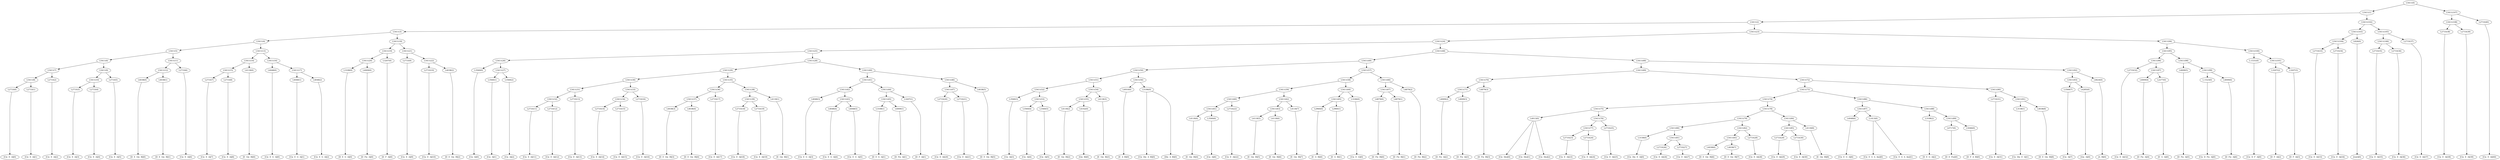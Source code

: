 digraph sample{
"L2733(0)"->"[Cis  E  A](0)"
"L2733(1)"->"[Cis  E  A](1)"
"L5411(8)"->"L2733(0)"
"L5411(8)"->"L2733(1)"
"L2733(2)"->"[Cis  E  A](2)"
"L5411(7)"->"L5411(8)"
"L5411(7)"->"L2733(2)"
"L2733(3)"->"[Cis  E  A](3)"
"L2733(4)"->"[Cis  E  A](4)"
"L5411(10)"->"L2733(3)"
"L5411(10)"->"L2733(4)"
"L2733(5)"->"[Cis  E  A](5)"
"L5411(9)"->"L5411(10)"
"L5411(9)"->"L2733(5)"
"L5411(6)"->"L5411(7)"
"L5411(6)"->"L5411(9)"
"L4038(0)"->"[D  E  Gis  B](0)"
"L4038(1)"->"[D  E  Gis  B](1)"
"L5411(12)"->"L4038(0)"
"L5411(12)"->"L4038(1)"
"L2733(6)"->"[Cis  E  A](6)"
"L5411(11)"->"L5411(12)"
"L5411(11)"->"L2733(6)"
"L5411(5)"->"L5411(6)"
"L5411(5)"->"L5411(11)"
"L2733(7)"->"[Cis  E  A](7)"
"L2733(8)"->"[Cis  E  A](8)"
"L5411(15)"->"L2733(7)"
"L5411(15)"->"L2733(8)"
"L4118(0)"->"[E  Gis  B](0)"
"L5411(14)"->"L5411(15)"
"L5411(14)"->"L4118(0)"
"L4048(0)"->"[Cis  E  G  A](0)"
"L4048(1)"->"[Cis  E  G  A](1)"
"L4048(2)"->"[Cis  E  G  A](2)"
"L5411(17)"->"L4048(1)"
"L5411(17)"->"L4048(2)"
"L5411(16)"->"L4048(0)"
"L5411(16)"->"L5411(17)"
"L5411(13)"->"L5411(14)"
"L5411(13)"->"L5411(16)"
"L5411(4)"->"L5411(5)"
"L5411(4)"->"L5411(13)"
"L3108(0)"->"[D  E  G  A](0)"
"L4009(0)"->"[D  Fis  A](0)"
"L5411(20)"->"L3108(0)"
"L5411(20)"->"L4009(0)"
"L3207(0)"->"[D  F  A](0)"
"L5411(19)"->"L5411(20)"
"L5411(19)"->"L3207(0)"
"L2733(9)"->"[Cis  E  A](9)"
"L2733(10)"->"[Cis  E  A](10)"
"L4038(2)"->"[D  E  Gis  B](2)"
"L5411(22)"->"L2733(10)"
"L5411(22)"->"L4038(2)"
"L5411(21)"->"L2733(9)"
"L5411(21)"->"L5411(22)"
"L5411(18)"->"L5411(19)"
"L5411(18)"->"L5411(21)"
"L5411(3)"->"L5411(4)"
"L5411(3)"->"L5411(18)"
"L3560(0)"->"[Cis  A](0)"
"L3560(1)"->"[Cis  A](1)"
"L3560(2)"->"[Cis  A](2)"
"L5411(27)"->"L3560(1)"
"L5411(27)"->"L3560(2)"
"L5411(26)"->"L3560(0)"
"L5411(26)"->"L5411(27)"
"L2733(11)"->"[Cis  E  A](11)"
"L2733(12)"->"[Cis  E  A](12)"
"L5411(32)"->"L2733(11)"
"L5411(32)"->"L2733(12)"
"L2733(13)"->"[Cis  E  A](13)"
"L5411(31)"->"L5411(32)"
"L5411(31)"->"L2733(13)"
"L2733(14)"->"[Cis  E  A](14)"
"L2733(15)"->"[Cis  E  A](15)"
"L5411(34)"->"L2733(14)"
"L5411(34)"->"L2733(15)"
"L2733(16)"->"[Cis  E  A](16)"
"L5411(33)"->"L5411(34)"
"L5411(33)"->"L2733(16)"
"L5411(30)"->"L5411(31)"
"L5411(30)"->"L5411(33)"
"L4038(3)"->"[D  E  Gis  B](3)"
"L4038(4)"->"[D  E  Gis  B](4)"
"L5411(37)"->"L4038(3)"
"L5411(37)"->"L4038(4)"
"L2733(17)"->"[Cis  E  A](17)"
"L5411(36)"->"L5411(37)"
"L5411(36)"->"L2733(17)"
"L2733(18)"->"[Cis  E  A](18)"
"L2733(19)"->"[Cis  E  A](19)"
"L5411(39)"->"L2733(18)"
"L5411(39)"->"L2733(19)"
"L4118(1)"->"[E  Gis  B](1)"
"L5411(38)"->"L5411(39)"
"L5411(38)"->"L4118(1)"
"L5411(35)"->"L5411(36)"
"L5411(35)"->"L5411(38)"
"L5411(29)"->"L5411(30)"
"L5411(29)"->"L5411(35)"
"L4048(3)"->"[Cis  E  G  A](3)"
"L4048(4)"->"[Cis  E  G  A](4)"
"L4048(5)"->"[Cis  E  G  A](5)"
"L5411(43)"->"L4048(4)"
"L5411(43)"->"L4048(5)"
"L5411(42)"->"L4048(3)"
"L5411(42)"->"L5411(43)"
"L3108(1)"->"[D  E  G  A](1)"
"L4009(1)"->"[D  Fis  A](1)"
"L5411(45)"->"L3108(1)"
"L5411(45)"->"L4009(1)"
"L3207(1)"->"[D  F  A](1)"
"L5411(44)"->"L5411(45)"
"L5411(44)"->"L3207(1)"
"L5411(41)"->"L5411(42)"
"L5411(41)"->"L5411(44)"
"L2733(20)"->"[Cis  E  A](20)"
"L2733(21)"->"[Cis  E  A](21)"
"L5411(47)"->"L2733(20)"
"L5411(47)"->"L2733(21)"
"L4038(5)"->"[D  E  Gis  B](5)"
"L5411(46)"->"L5411(47)"
"L5411(46)"->"L4038(5)"
"L5411(40)"->"L5411(41)"
"L5411(40)"->"L5411(46)"
"L5411(28)"->"L5411(29)"
"L5411(28)"->"L5411(40)"
"L5411(25)"->"L5411(26)"
"L5411(25)"->"L5411(28)"
"L3560(3)"->"[Cis  A](3)"
"L3560(4)"->"[Cis  A](4)"
"L3560(5)"->"[Cis  A](5)"
"L5411(53)"->"L3560(4)"
"L5411(53)"->"L3560(5)"
"L5411(52)"->"L3560(3)"
"L5411(52)"->"L5411(53)"
"L4118(2)"->"[E  Gis  B](2)"
"L4102(0)"->"[Gis  B](0)"
"L5411(55)"->"L4118(2)"
"L5411(55)"->"L4102(0)"
"L4118(3)"->"[E  Gis  B](3)"
"L5411(54)"->"L5411(55)"
"L5411(54)"->"L4118(3)"
"L5411(51)"->"L5411(52)"
"L5411(51)"->"L5411(54)"
"L4910(0)"->"[E  A  B](0)"
"L5196(0)"->"[Cis  Dis  A  B](0)"
"L5196(0)"->"[Dis  A  B](0)"
"L5411(56)"->"L4910(0)"
"L5411(56)"->"L5196(0)"
"L5411(50)"->"L5411(51)"
"L5411(50)"->"L5411(56)"
"L4118(4)"->"[E  Gis  B](4)"
"L3560(6)"->"[Cis  A](6)"
"L5411(61)"->"L4118(4)"
"L5411(61)"->"L3560(6)"
"L2733(22)"->"[Cis  E  A](22)"
"L5411(60)"->"L5411(61)"
"L5411(60)"->"L2733(22)"
"L4118(5)"->"[E  Gis  B](5)"
"L4118(6)"->"[E  Gis  B](6)"
"L5411(63)"->"L4118(5)"
"L5411(63)"->"L4118(6)"
"L4118(7)"->"[E  Gis  B](7)"
"L5411(62)"->"L5411(63)"
"L5411(62)"->"L4118(7)"
"L5411(59)"->"L5411(60)"
"L5411(59)"->"L5411(62)"
"L2960(0)"->"[E  G  B](0)"
"L2960(1)"->"[E  G  B](1)"
"L5411(65)"->"L2960(0)"
"L5411(65)"->"L2960(1)"
"L3106(0)"->"[Cis  E  G](0)"
"L5411(64)"->"L5411(65)"
"L5411(64)"->"L3106(0)"
"L5411(58)"->"L5411(59)"
"L5411(58)"->"L5411(64)"
"L4879(0)"->"[D  Fis  B](0)"
"L4879(1)"->"[D  Fis  B](1)"
"L5411(67)"->"L4879(0)"
"L5411(67)"->"L4879(1)"
"L4879(2)"->"[D  Fis  B](2)"
"L5411(66)"->"L5411(67)"
"L5411(66)"->"L4879(2)"
"L5411(57)"->"L5411(58)"
"L5411(57)"->"L5411(66)"
"L5411(49)"->"L5411(50)"
"L5411(49)"->"L5411(57)"
"L4009(2)"->"[D  Fis  A](2)"
"L4009(3)"->"[D  Fis  A](3)"
"L5411(71)"->"L4009(2)"
"L5411(71)"->"L4009(3)"
"L4879(3)"->"[D  Fis  B](3)"
"L5411(70)"->"L5411(71)"
"L5411(70)"->"L4879(3)"
"L4013(0)"->"[Cis  Dis](0)"
"L4013(0)"->"[Cis  Dis](1)"
"L4013(0)"->"[Cis  Dis](2)"
"L2733(23)"->"[Cis  E  A](23)"
"L2733(24)"->"[Cis  E  A](24)"
"L5411(77)"->"L2733(23)"
"L5411(77)"->"L2733(24)"
"L2733(25)"->"[Cis  E  A](25)"
"L5411(76)"->"L5411(77)"
"L5411(76)"->"L2733(25)"
"L5411(75)"->"L4013(0)"
"L5411(75)"->"L5411(76)"
"L3158(0)"->"[Cis  Dis  E  A](0)"
"L2733(26)"->"[Cis  E  A](26)"
"L2733(27)"->"[Cis  E  A](27)"
"L5411(81)"->"L2733(26)"
"L5411(81)"->"L2733(27)"
"L5411(80)"->"L3158(0)"
"L5411(80)"->"L5411(81)"
"L4038(6)"->"[D  E  Gis  B](6)"
"L4038(7)"->"[D  E  Gis  B](7)"
"L5411(83)"->"L4038(6)"
"L5411(83)"->"L4038(7)"
"L2733(28)"->"[Cis  E  A](28)"
"L5411(82)"->"L5411(83)"
"L5411(82)"->"L2733(28)"
"L5411(79)"->"L5411(80)"
"L5411(79)"->"L5411(82)"
"L2733(29)"->"[Cis  E  A](29)"
"L2733(30)"->"[Cis  E  A](30)"
"L5411(85)"->"L2733(29)"
"L5411(85)"->"L2733(30)"
"L4118(8)"->"[E  Gis  B](8)"
"L5411(84)"->"L5411(85)"
"L5411(84)"->"L4118(8)"
"L5411(78)"->"L5411(79)"
"L5411(78)"->"L5411(84)"
"L5411(74)"->"L5411(75)"
"L5411(74)"->"L5411(78)"
"L4048(6)"->"[Cis  E  G  A](6)"
"L1413(0)"->"[Cis  E  G  A  Ais](0)"
"L1413(0)"->"[Cis  E  G  A  Ais](1)"
"L5411(87)"->"L4048(6)"
"L5411(87)"->"L1413(0)"
"L3108(2)"->"[D  E  G  A](2)"
"L4717(0)"->"[D  E  Fis](0)"
"L5046(0)"->"[D  F  A  B](0)"
"L5411(89)"->"L4717(0)"
"L5411(89)"->"L5046(0)"
"L5411(88)"->"L3108(2)"
"L5411(88)"->"L5411(89)"
"L5411(86)"->"L5411(87)"
"L5411(86)"->"L5411(88)"
"L5411(73)"->"L5411(74)"
"L5411(73)"->"L5411(86)"
"L2733(31)"->"[Cis  E  A](31)"
"L3158(1)"->"[Cis  Dis  E  A](1)"
"L4038(8)"->"[D  E  Gis  B](8)"
"L5411(91)"->"L3158(1)"
"L5411(91)"->"L4038(8)"
"L5411(90)"->"L2733(31)"
"L5411(90)"->"L5411(91)"
"L5411(72)"->"L5411(73)"
"L5411(72)"->"L5411(90)"
"L5411(69)"->"L5411(70)"
"L5411(69)"->"L5411(72)"
"L3560(7)"->"[Cis  A](7)"
"L4285(0)"->"[Gis  A](0)"
"L5411(93)"->"L3560(7)"
"L5411(93)"->"L4285(0)"
"L4624(0)"->"[A  B](0)"
"L5411(92)"->"L5411(93)"
"L5411(92)"->"L4624(0)"
"L5411(68)"->"L5411(69)"
"L5411(68)"->"L5411(92)"
"L5411(48)"->"L5411(49)"
"L5411(48)"->"L5411(68)"
"L5411(24)"->"L5411(25)"
"L5411(24)"->"L5411(48)"
"L2733(32)"->"[Cis  E  A](32)"
"L4009(4)"->"[D  Fis  A](4)"
"L2277(0)"->"[E  G  A](0)"
"L5411(97)"->"L4009(4)"
"L5411(97)"->"L2277(0)"
"L5411(96)"->"L2733(32)"
"L5411(96)"->"L5411(97)"
"L4009(5)"->"[D  Fis  A](5)"
"L-1523(0)"->"[Cis  D  Fis  A](0)"
"L4009(6)"->"[D  Fis  A](6)"
"L5411(99)"->"L-1523(0)"
"L5411(99)"->"L4009(6)"
"L5411(98)"->"L4009(5)"
"L5411(98)"->"L5411(99)"
"L5411(95)"->"L5411(96)"
"L5411(95)"->"L5411(98)"
"L-1531(0)"->"[Cis  D  F  A](0)"
"L3207(2)"->"[D  F  A](2)"
"L3207(3)"->"[D  F  A](3)"
"L5411(101)"->"L3207(2)"
"L5411(101)"->"L3207(3)"
"L5411(100)"->"L-1531(0)"
"L5411(100)"->"L5411(101)"
"L5411(94)"->"L5411(95)"
"L5411(94)"->"L5411(100)"
"L5411(23)"->"L5411(24)"
"L5411(23)"->"L5411(94)"
"L5411(2)"->"L5411(3)"
"L5411(2)"->"L5411(23)"
"L2733(33)"->"[Cis  E  A](33)"
"L2733(34)"->"[Cis  E  A](34)"
"L5411(104)"->"L2733(33)"
"L5411(104)"->"L2733(34)"
"L826(0)"->"[rest](0)"
"L5411(103)"->"L5411(104)"
"L5411(103)"->"L826(0)"
"L2733(35)"->"[Cis  E  A](35)"
"L2733(36)"->"[Cis  E  A](36)"
"L5411(106)"->"L2733(35)"
"L5411(106)"->"L2733(36)"
"L2733(37)"->"[Cis  E  A](37)"
"L5411(105)"->"L5411(106)"
"L5411(105)"->"L2733(37)"
"L5411(102)"->"L5411(103)"
"L5411(102)"->"L5411(105)"
"L5411(1)"->"L5411(2)"
"L5411(1)"->"L5411(102)"
"L2733(38)"->"[Cis  E  A](38)"
"L2733(39)"->"[Cis  E  A](39)"
"L5411(108)"->"L2733(38)"
"L5411(108)"->"L2733(39)"
"L2733(40)"->"[Cis  E  A](40)"
"L5411(107)"->"L5411(108)"
"L5411(107)"->"L2733(40)"
"L5411(0)"->"L5411(1)"
"L5411(0)"->"L5411(107)"
{rank = min; "L5411(0)"}
{rank = same; "L5411(1)"; "L5411(107)";}
{rank = same; "L5411(2)"; "L5411(102)"; "L5411(108)"; "L2733(40)";}
{rank = same; "L5411(3)"; "L5411(23)"; "L5411(103)"; "L5411(105)"; "L2733(38)"; "L2733(39)";}
{rank = same; "L5411(4)"; "L5411(18)"; "L5411(24)"; "L5411(94)"; "L5411(104)"; "L826(0)"; "L5411(106)"; "L2733(37)";}
{rank = same; "L5411(5)"; "L5411(13)"; "L5411(19)"; "L5411(21)"; "L5411(25)"; "L5411(48)"; "L5411(95)"; "L5411(100)"; "L2733(33)"; "L2733(34)"; "L2733(35)"; "L2733(36)";}
{rank = same; "L5411(6)"; "L5411(11)"; "L5411(14)"; "L5411(16)"; "L5411(20)"; "L3207(0)"; "L2733(9)"; "L5411(22)"; "L5411(26)"; "L5411(28)"; "L5411(49)"; "L5411(68)"; "L5411(96)"; "L5411(98)"; "L-1531(0)"; "L5411(101)";}
{rank = same; "L5411(7)"; "L5411(9)"; "L5411(12)"; "L2733(6)"; "L5411(15)"; "L4118(0)"; "L4048(0)"; "L5411(17)"; "L3108(0)"; "L4009(0)"; "L2733(10)"; "L4038(2)"; "L3560(0)"; "L5411(27)"; "L5411(29)"; "L5411(40)"; "L5411(50)"; "L5411(57)"; "L5411(69)"; "L5411(92)"; "L2733(32)"; "L5411(97)"; "L4009(5)"; "L5411(99)"; "L3207(2)"; "L3207(3)";}
{rank = same; "L5411(8)"; "L2733(2)"; "L5411(10)"; "L2733(5)"; "L4038(0)"; "L4038(1)"; "L2733(7)"; "L2733(8)"; "L4048(1)"; "L4048(2)"; "L3560(1)"; "L3560(2)"; "L5411(30)"; "L5411(35)"; "L5411(41)"; "L5411(46)"; "L5411(51)"; "L5411(56)"; "L5411(58)"; "L5411(66)"; "L5411(70)"; "L5411(72)"; "L5411(93)"; "L4624(0)"; "L4009(4)"; "L2277(0)"; "L-1523(0)"; "L4009(6)";}
{rank = same; "L2733(0)"; "L2733(1)"; "L2733(3)"; "L2733(4)"; "L5411(31)"; "L5411(33)"; "L5411(36)"; "L5411(38)"; "L5411(42)"; "L5411(44)"; "L5411(47)"; "L4038(5)"; "L5411(52)"; "L5411(54)"; "L4910(0)"; "L5196(0)"; "L5411(59)"; "L5411(64)"; "L5411(67)"; "L4879(2)"; "L5411(71)"; "L4879(3)"; "L5411(73)"; "L5411(90)"; "L3560(7)"; "L4285(0)";}
{rank = same; "L5411(32)"; "L2733(13)"; "L5411(34)"; "L2733(16)"; "L5411(37)"; "L2733(17)"; "L5411(39)"; "L4118(1)"; "L4048(3)"; "L5411(43)"; "L5411(45)"; "L3207(1)"; "L2733(20)"; "L2733(21)"; "L3560(3)"; "L5411(53)"; "L5411(55)"; "L4118(3)"; "L5411(60)"; "L5411(62)"; "L5411(65)"; "L3106(0)"; "L4879(0)"; "L4879(1)"; "L4009(2)"; "L4009(3)"; "L5411(74)"; "L5411(86)"; "L2733(31)"; "L5411(91)";}
{rank = same; "L2733(11)"; "L2733(12)"; "L2733(14)"; "L2733(15)"; "L4038(3)"; "L4038(4)"; "L2733(18)"; "L2733(19)"; "L4048(4)"; "L4048(5)"; "L3108(1)"; "L4009(1)"; "L3560(4)"; "L3560(5)"; "L4118(2)"; "L4102(0)"; "L5411(61)"; "L2733(22)"; "L5411(63)"; "L4118(7)"; "L2960(0)"; "L2960(1)"; "L5411(75)"; "L5411(78)"; "L5411(87)"; "L5411(88)"; "L3158(1)"; "L4038(8)";}
{rank = same; "L4118(4)"; "L3560(6)"; "L4118(5)"; "L4118(6)"; "L4013(0)"; "L5411(76)"; "L5411(79)"; "L5411(84)"; "L4048(6)"; "L1413(0)"; "L3108(2)"; "L5411(89)";}
{rank = same; "L5411(77)"; "L2733(25)"; "L5411(80)"; "L5411(82)"; "L5411(85)"; "L4118(8)"; "L4717(0)"; "L5046(0)";}
{rank = same; "L2733(23)"; "L2733(24)"; "L3158(0)"; "L5411(81)"; "L5411(83)"; "L2733(28)"; "L2733(29)"; "L2733(30)";}
{rank = same; "L2733(26)"; "L2733(27)"; "L4038(6)"; "L4038(7)";}
{rank = max; "[A  B](0)"; "[Cis  A](0)"; "[Cis  A](1)"; "[Cis  A](2)"; "[Cis  A](3)"; "[Cis  A](4)"; "[Cis  A](5)"; "[Cis  A](6)"; "[Cis  A](7)"; "[Cis  D  F  A](0)"; "[Cis  D  Fis  A](0)"; "[Cis  Dis  A  B](0)"; "[Cis  Dis  E  A](0)"; "[Cis  Dis  E  A](1)"; "[Cis  Dis](0)"; "[Cis  Dis](1)"; "[Cis  Dis](2)"; "[Cis  E  A](0)"; "[Cis  E  A](1)"; "[Cis  E  A](10)"; "[Cis  E  A](11)"; "[Cis  E  A](12)"; "[Cis  E  A](13)"; "[Cis  E  A](14)"; "[Cis  E  A](15)"; "[Cis  E  A](16)"; "[Cis  E  A](17)"; "[Cis  E  A](18)"; "[Cis  E  A](19)"; "[Cis  E  A](2)"; "[Cis  E  A](20)"; "[Cis  E  A](21)"; "[Cis  E  A](22)"; "[Cis  E  A](23)"; "[Cis  E  A](24)"; "[Cis  E  A](25)"; "[Cis  E  A](26)"; "[Cis  E  A](27)"; "[Cis  E  A](28)"; "[Cis  E  A](29)"; "[Cis  E  A](3)"; "[Cis  E  A](30)"; "[Cis  E  A](31)"; "[Cis  E  A](32)"; "[Cis  E  A](33)"; "[Cis  E  A](34)"; "[Cis  E  A](35)"; "[Cis  E  A](36)"; "[Cis  E  A](37)"; "[Cis  E  A](38)"; "[Cis  E  A](39)"; "[Cis  E  A](4)"; "[Cis  E  A](40)"; "[Cis  E  A](5)"; "[Cis  E  A](6)"; "[Cis  E  A](7)"; "[Cis  E  A](8)"; "[Cis  E  A](9)"; "[Cis  E  G  A  Ais](0)"; "[Cis  E  G  A  Ais](1)"; "[Cis  E  G  A](0)"; "[Cis  E  G  A](1)"; "[Cis  E  G  A](2)"; "[Cis  E  G  A](3)"; "[Cis  E  G  A](4)"; "[Cis  E  G  A](5)"; "[Cis  E  G  A](6)"; "[Cis  E  G](0)"; "[D  E  Fis](0)"; "[D  E  G  A](0)"; "[D  E  G  A](1)"; "[D  E  G  A](2)"; "[D  E  Gis  B](0)"; "[D  E  Gis  B](1)"; "[D  E  Gis  B](2)"; "[D  E  Gis  B](3)"; "[D  E  Gis  B](4)"; "[D  E  Gis  B](5)"; "[D  E  Gis  B](6)"; "[D  E  Gis  B](7)"; "[D  E  Gis  B](8)"; "[D  F  A  B](0)"; "[D  F  A](0)"; "[D  F  A](1)"; "[D  F  A](2)"; "[D  F  A](3)"; "[D  Fis  A](0)"; "[D  Fis  A](1)"; "[D  Fis  A](2)"; "[D  Fis  A](3)"; "[D  Fis  A](4)"; "[D  Fis  A](5)"; "[D  Fis  A](6)"; "[D  Fis  B](0)"; "[D  Fis  B](1)"; "[D  Fis  B](2)"; "[D  Fis  B](3)"; "[Dis  A  B](0)"; "[E  A  B](0)"; "[E  G  A](0)"; "[E  G  B](0)"; "[E  G  B](1)"; "[E  Gis  B](0)"; "[E  Gis  B](1)"; "[E  Gis  B](2)"; "[E  Gis  B](3)"; "[E  Gis  B](4)"; "[E  Gis  B](5)"; "[E  Gis  B](6)"; "[E  Gis  B](7)"; "[E  Gis  B](8)"; "[Gis  A](0)"; "[Gis  B](0)"; "[rest](0)";}
}